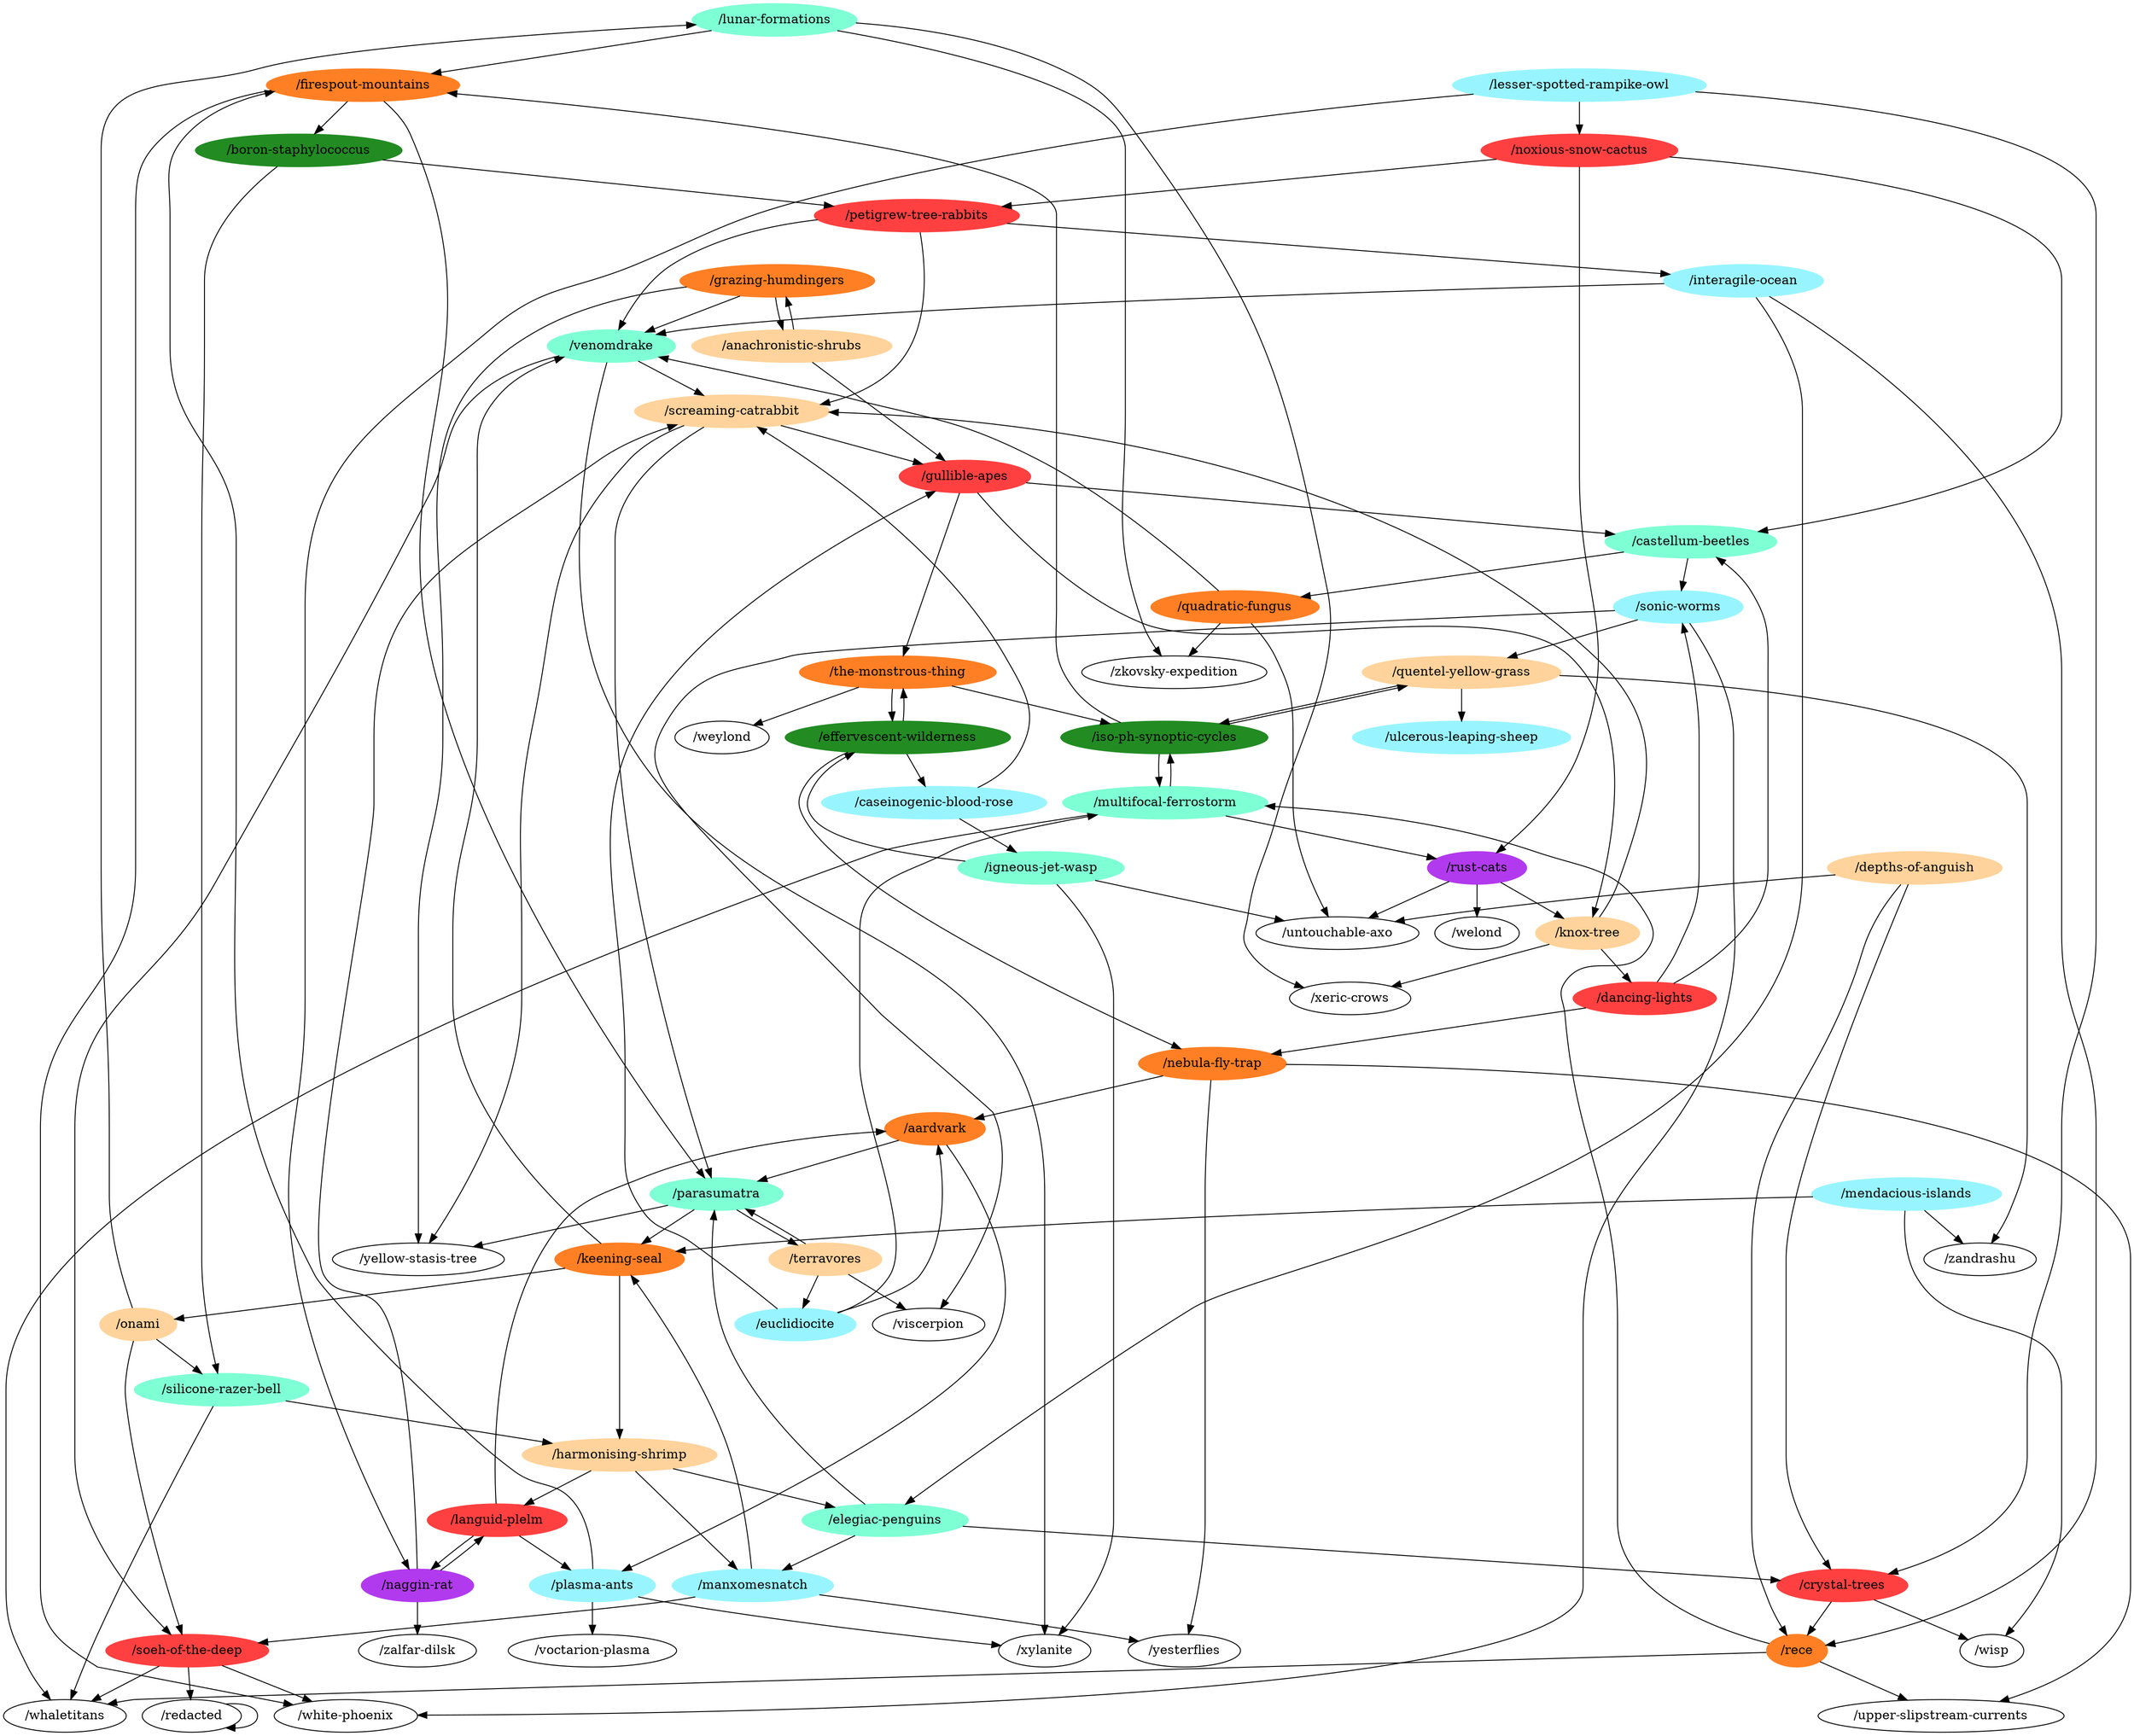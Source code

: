 digraph G {
"/lunar-formations" [color=aquamarine,style=filled];
"/naggin-rat" [color=darkorchid2,style=filled];
"/iso-ph-synoptic-cycles" [color=forestgreen,style=filled];
"/multifocal-ferrostorm" [color=aquamarine,style=filled];
"/effervescent-wilderness" [color=forestgreen,style=filled];
"/harmonising-shrimp" [color=burlywood1,style=filled];
"/soeh-of-the-deep" [color=brown1,style=filled];
"/boron-staphylococcus" [color=forestgreen,style=filled];
"/untouchable-axo";
"/castellum-beetles" [color=aquamarine,style=filled];
"/upper-slipstream-currents";
"/firespout-mountains" [color=chocolate1,style=filled];
"/xeric-crows";
"/zalfar-dilsk";
"/nebula-fly-trap" [color=chocolate1,style=filled];
"/igneous-jet-wasp" [color=aquamarine,style=filled];
"/lesser-spotted-rampike-owl" [color=cadetblue1,style=filled];
"/wisp";
"/venomdrake" [color=aquamarine,style=filled];
"/petigrew-tree-rabbits" [color=brown1,style=filled];
"/welond";
"/weylond";
"/quentel-yellow-grass" [color=burlywood1,style=filled];
"/noxious-snow-cactus" [color=brown1,style=filled];
"/grazing-humdingers" [color=chocolate1,style=filled];
"/viscerpion";
"/mendacious-islands" [color=cadetblue1,style=filled];
"/zandrashu";
"/dancing-lights" [color=brown1,style=filled];
"/yesterflies";
"/rece" [color=chocolate1,style=filled];
"/languid-plelm" [color=brown1,style=filled];
"/interagile-ocean" [color=cadetblue1,style=filled];
"/ulcerous-leaping-sheep" [color=cadetblue1,style=filled];
"/quadratic-fungus" [color=chocolate1,style=filled];
"/rust-cats" [color=darkorchid2,style=filled];
"/euclidiocite" [color=cadetblue1,style=filled];
"/sonic-worms" [color=cadetblue1,style=filled];
"/crystal-trees" [color=brown1,style=filled];
"/yellow-stasis-tree";
"/silicone-razer-bell" [color=aquamarine,style=filled];
"/depths-of-anguish" [color=burlywood1,style=filled];
"/whaletitans";
"/elegiac-penguins" [color=aquamarine,style=filled];
"/the-monstrous-thing" [color=chocolate1,style=filled];
"/onami" [color=burlywood1,style=filled];
"/gullible-apes" [color=brown1,style=filled];
"/knox-tree" [color=burlywood1,style=filled];
"/parasumatra" [color=aquamarine,style=filled];
"/white-phoenix";
"/manxomesnatch" [color=cadetblue1,style=filled];
"/redacted";
"/plasma-ants" [color=cadetblue1,style=filled];
"/anachronistic-shrubs" [color=burlywood1,style=filled];
"/keening-seal" [color=chocolate1,style=filled];
"/caseinogenic-blood-rose" [color=cadetblue1,style=filled];
"/xylanite";
"/voctarion-plasma";
"/terravores" [color=burlywood1,style=filled];
"/zkovsky-expedition";
"/screaming-catrabbit" [color=burlywood1,style=filled];
"/aardvark" [color=chocolate1,style=filled];
"/lunar-formations" -> "/firespout-mountains";
"/lunar-formations" -> "/xeric-crows";
"/lunar-formations" -> "/zkovsky-expedition";
"/naggin-rat" -> "/zalfar-dilsk";
"/naggin-rat" -> "/languid-plelm";
"/naggin-rat" -> "/screaming-catrabbit";
"/iso-ph-synoptic-cycles" -> "/multifocal-ferrostorm";
"/iso-ph-synoptic-cycles" -> "/firespout-mountains";
"/iso-ph-synoptic-cycles" -> "/quentel-yellow-grass";
"/multifocal-ferrostorm" -> "/iso-ph-synoptic-cycles";
"/multifocal-ferrostorm" -> "/rust-cats";
"/multifocal-ferrostorm" -> "/whaletitans";
"/effervescent-wilderness" -> "/nebula-fly-trap";
"/effervescent-wilderness" -> "/the-monstrous-thing";
"/effervescent-wilderness" -> "/caseinogenic-blood-rose";
"/harmonising-shrimp" -> "/languid-plelm";
"/harmonising-shrimp" -> "/elegiac-penguins";
"/harmonising-shrimp" -> "/manxomesnatch";
"/soeh-of-the-deep" -> "/whaletitans";
"/soeh-of-the-deep" -> "/white-phoenix";
"/soeh-of-the-deep" -> "/redacted";
"/boron-staphylococcus" -> "/petigrew-tree-rabbits";
"/boron-staphylococcus" -> "/silicone-razer-bell";
"/castellum-beetles" -> "/quadratic-fungus";
"/castellum-beetles" -> "/sonic-worms";
"/firespout-mountains" -> "/boron-staphylococcus";
"/firespout-mountains" -> "/parasumatra";
"/firespout-mountains" -> "/white-phoenix";
"/nebula-fly-trap" -> "/upper-slipstream-currents";
"/nebula-fly-trap" -> "/yesterflies";
"/nebula-fly-trap" -> "/aardvark";
"/igneous-jet-wasp" -> "/effervescent-wilderness";
"/igneous-jet-wasp" -> "/untouchable-axo";
"/igneous-jet-wasp" -> "/xylanite";
"/lesser-spotted-rampike-owl" -> "/naggin-rat";
"/lesser-spotted-rampike-owl" -> "/noxious-snow-cactus";
"/lesser-spotted-rampike-owl" -> "/crystal-trees";
"/venomdrake" -> "/soeh-of-the-deep";
"/venomdrake" -> "/xylanite";
"/venomdrake" -> "/screaming-catrabbit";
"/petigrew-tree-rabbits" -> "/venomdrake";
"/petigrew-tree-rabbits" -> "/interagile-ocean";
"/petigrew-tree-rabbits" -> "/screaming-catrabbit";
"/quentel-yellow-grass" -> "/iso-ph-synoptic-cycles";
"/quentel-yellow-grass" -> "/zandrashu";
"/quentel-yellow-grass" -> "/ulcerous-leaping-sheep";
"/noxious-snow-cactus" -> "/castellum-beetles";
"/noxious-snow-cactus" -> "/petigrew-tree-rabbits";
"/noxious-snow-cactus" -> "/rust-cats";
"/grazing-humdingers" -> "/venomdrake";
"/grazing-humdingers" -> "/yellow-stasis-tree";
"/grazing-humdingers" -> "/anachronistic-shrubs";
"/mendacious-islands" -> "/wisp";
"/mendacious-islands" -> "/zandrashu";
"/mendacious-islands" -> "/keening-seal";
"/dancing-lights" -> "/castellum-beetles";
"/dancing-lights" -> "/nebula-fly-trap";
"/dancing-lights" -> "/sonic-worms";
"/rece" -> "/multifocal-ferrostorm";
"/rece" -> "/upper-slipstream-currents";
"/rece" -> "/whaletitans";
"/languid-plelm" -> "/naggin-rat";
"/languid-plelm" -> "/plasma-ants";
"/languid-plelm" -> "/aardvark";
"/interagile-ocean" -> "/venomdrake";
"/interagile-ocean" -> "/rece";
"/interagile-ocean" -> "/elegiac-penguins";
"/quadratic-fungus" -> "/untouchable-axo";
"/quadratic-fungus" -> "/venomdrake";
"/quadratic-fungus" -> "/zkovsky-expedition";
"/rust-cats" -> "/untouchable-axo";
"/rust-cats" -> "/welond";
"/rust-cats" -> "/knox-tree";
"/euclidiocite" -> "/multifocal-ferrostorm";
"/euclidiocite" -> "/gullible-apes";
"/euclidiocite" -> "/aardvark";
"/sonic-worms" -> "/quentel-yellow-grass";
"/sonic-worms" -> "/viscerpion";
"/sonic-worms" -> "/white-phoenix";
"/crystal-trees" -> "/wisp";
"/crystal-trees" -> "/rece";
"/silicone-razer-bell" -> "/harmonising-shrimp";
"/silicone-razer-bell" -> "/whaletitans";
"/depths-of-anguish" -> "/untouchable-axo";
"/depths-of-anguish" -> "/rece";
"/depths-of-anguish" -> "/crystal-trees";
"/elegiac-penguins" -> "/crystal-trees";
"/elegiac-penguins" -> "/parasumatra";
"/elegiac-penguins" -> "/manxomesnatch";
"/the-monstrous-thing" -> "/iso-ph-synoptic-cycles";
"/the-monstrous-thing" -> "/effervescent-wilderness";
"/the-monstrous-thing" -> "/weylond";
"/onami" -> "/lunar-formations";
"/onami" -> "/soeh-of-the-deep";
"/onami" -> "/silicone-razer-bell";
"/gullible-apes" -> "/castellum-beetles";
"/gullible-apes" -> "/the-monstrous-thing";
"/gullible-apes" -> "/knox-tree";
"/knox-tree" -> "/xeric-crows";
"/knox-tree" -> "/dancing-lights";
"/knox-tree" -> "/screaming-catrabbit";
"/parasumatra" -> "/yellow-stasis-tree";
"/parasumatra" -> "/keening-seal";
"/parasumatra" -> "/terravores";
"/manxomesnatch" -> "/soeh-of-the-deep";
"/manxomesnatch" -> "/yesterflies";
"/manxomesnatch" -> "/keening-seal";
"/redacted" -> "/redacted";
"/plasma-ants" -> "/firespout-mountains";
"/plasma-ants" -> "/xylanite";
"/plasma-ants" -> "/voctarion-plasma";
"/anachronistic-shrubs" -> "/grazing-humdingers";
"/anachronistic-shrubs" -> "/gullible-apes";
"/keening-seal" -> "/harmonising-shrimp";
"/keening-seal" -> "/venomdrake";
"/keening-seal" -> "/onami";
"/caseinogenic-blood-rose" -> "/igneous-jet-wasp";
"/caseinogenic-blood-rose" -> "/screaming-catrabbit";
"/terravores" -> "/viscerpion";
"/terravores" -> "/euclidiocite";
"/terravores" -> "/parasumatra";
"/screaming-catrabbit" -> "/yellow-stasis-tree";
"/screaming-catrabbit" -> "/gullible-apes";
"/screaming-catrabbit" -> "/parasumatra";
"/aardvark" -> "/parasumatra";
"/aardvark" -> "/plasma-ants";
}

